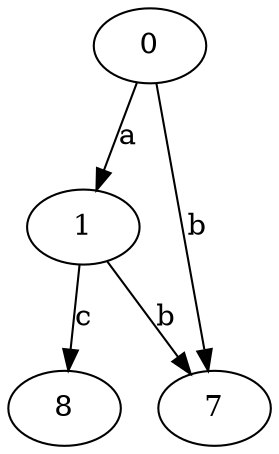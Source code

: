 strict digraph  {
1;
0;
7;
8;
1 -> 7  [label=b];
1 -> 8  [label=c];
0 -> 1  [label=a];
0 -> 7  [label=b];
}
